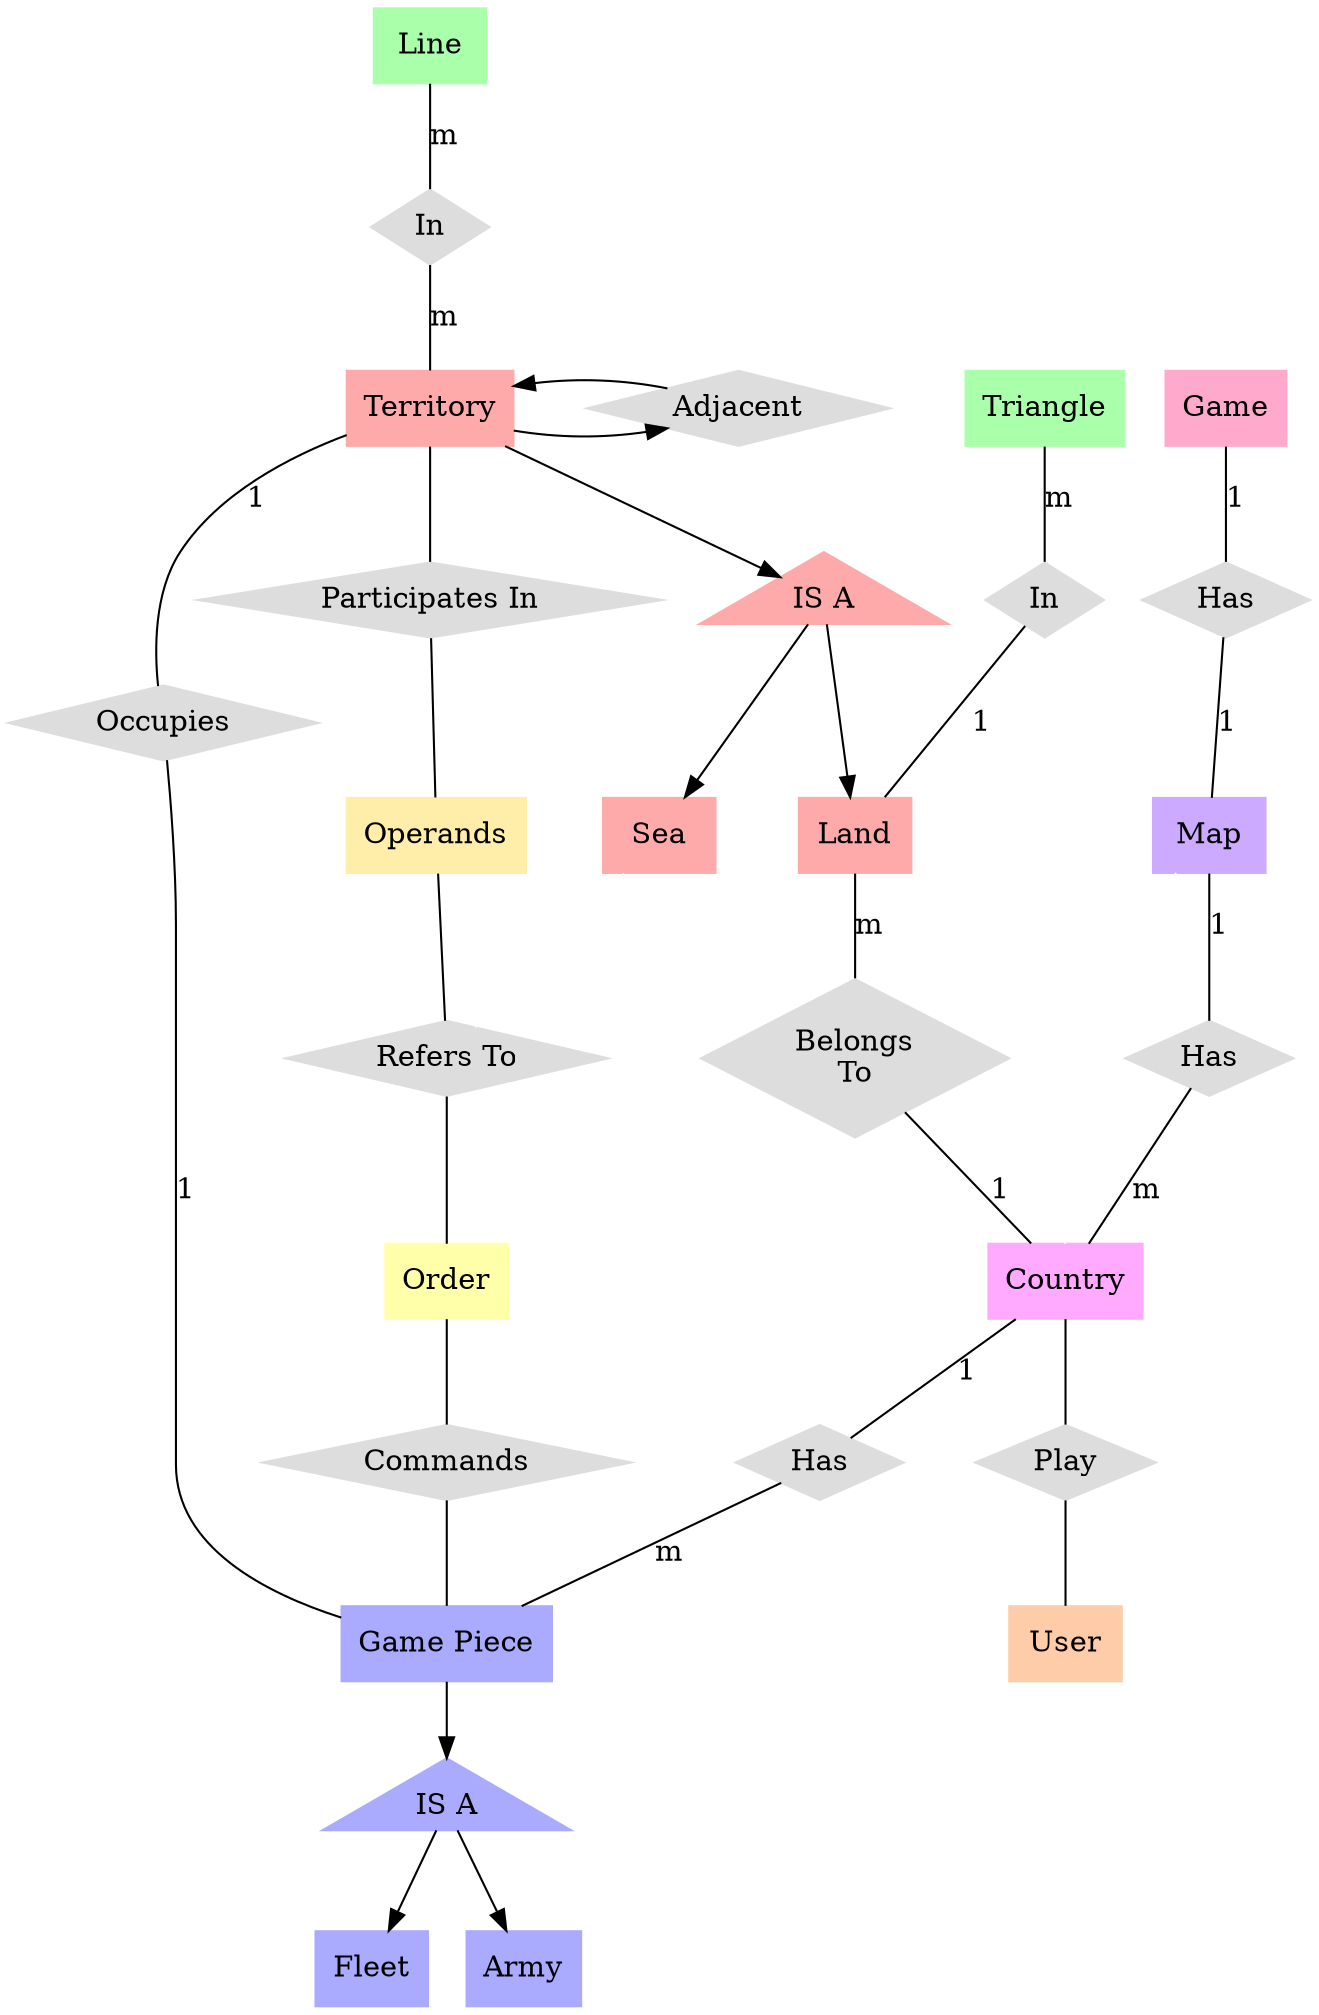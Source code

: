 digraph structs{
    edge[len=2];
    GamePiece[shape=rect, label="Game Piece", style=filled, color="#aaaaff"];
    Game[shape=rect, style=filled, color="#ffaacc"];
    
    Country[shape=rect, style=filled, color="#ffaaff"];
    
    Occupies[shape=diamond, style=filled, color="#dddddd"];
    Commands[shape=diamond, style=filled, color="#dddddd"];
    
    Operands[shape=rect, style=filled, color="#ffeeaa"];
    Order[shape=rect, style=filled, color="#ffffaa"];
    refers_to[label="Refers To", shape=diamond, style=filled, color="#dddddd"];
    
    Map[shape=rect, style=filled, color="#ccaaff"];
    
    GameHasMap[label="Has", shape=diamond, style=filled, color="#dddddd"];
    
    LineInTerritory[shape=diamond, style=filled, color="#dddddd", label="In"];
    User[shape=rect, style=filled, color="#ffccaa"];
    
    Line[shape=rect, style=filled, color="#aaffaa"];
    Triangle[shape=rect, style=filled, color="#aaffaa"];
    
    ISA2[label="IS A", shape=triangle, style=filled, color="#aaaaff"];
    Fleet[shape=rect, style=filled, color="#aaaaff"];
    Army[shape=rect, style=filled, color="#aaaaff"];
    
    In[shape=diamond, style=filled, color="#dddddd"];
    Participates[label="Participates In", shape=diamond, style=filled, color="#dddddd"];
    
    belongs_to[label="Belongs\nTo", shape=diamond, style=filled, color="#dddddd"];
    
    CountryHasGamePiece[shape=diamond, style=filled, color="#dddddd", label="Has"];
    MapHasCountry[label="Has", shape=diamond, style=filled, color="#dddddd"];
    Play[shape=diamond, style=filled, color="#dddddd"];
    
    {
        ISA[label="IS A", shape=triangle, style=filled, color="#ffaaaa"];
        Sea[shape=rect, style=filled, color="#ffaaaa"];
        Land[shape=rect, style=filled, color="#ffaaaa"];
    }
    
    {
        rank=same;
        Territory[shape=rect, style=filled, color="#ffaaaa"];
        Adjacent[shape=diamond, style=filled, color="#dddddd"];
    }
    
    edge[label="1", arrowhead=none];
    In->Land;
    Territory->Occupies->GamePiece;
    //GamePiece->Occupies->Territory;
    Country->CountryHasGamePiece;
    Map->MapHasCountry;
    Game->GameHasMap->Map;
    belongs_to->Country;
    
    edge[label="m", arrowhead=none];
    Line->LineInTerritory->Territory
    Triangle->In;
    Land->belongs_to;
    MapHasCountry->Country;
    CountryHasGamePiece->GamePiece;

    edge[label="", arrowhead=normal];
    ISA->Sea;
    ISA->Land;
    Territory->ISA
    Territory->Adjacent;
    Adjacent->Territory;
    GamePiece->ISA2;
    ISA2->Fleet;
    ISA2->Army;
    
    edge[label="", arrowhead=none];
    Country->Play;
    Play->User;
    Territory->Participates;
    Participates->Operands;
    Operands->refers_to->Order->Commands->GamePiece;
    
    //invisible lines to assist formatting
    edge[label="", color="white"];
    Sea->refers_to;
    Map->Country;
}
